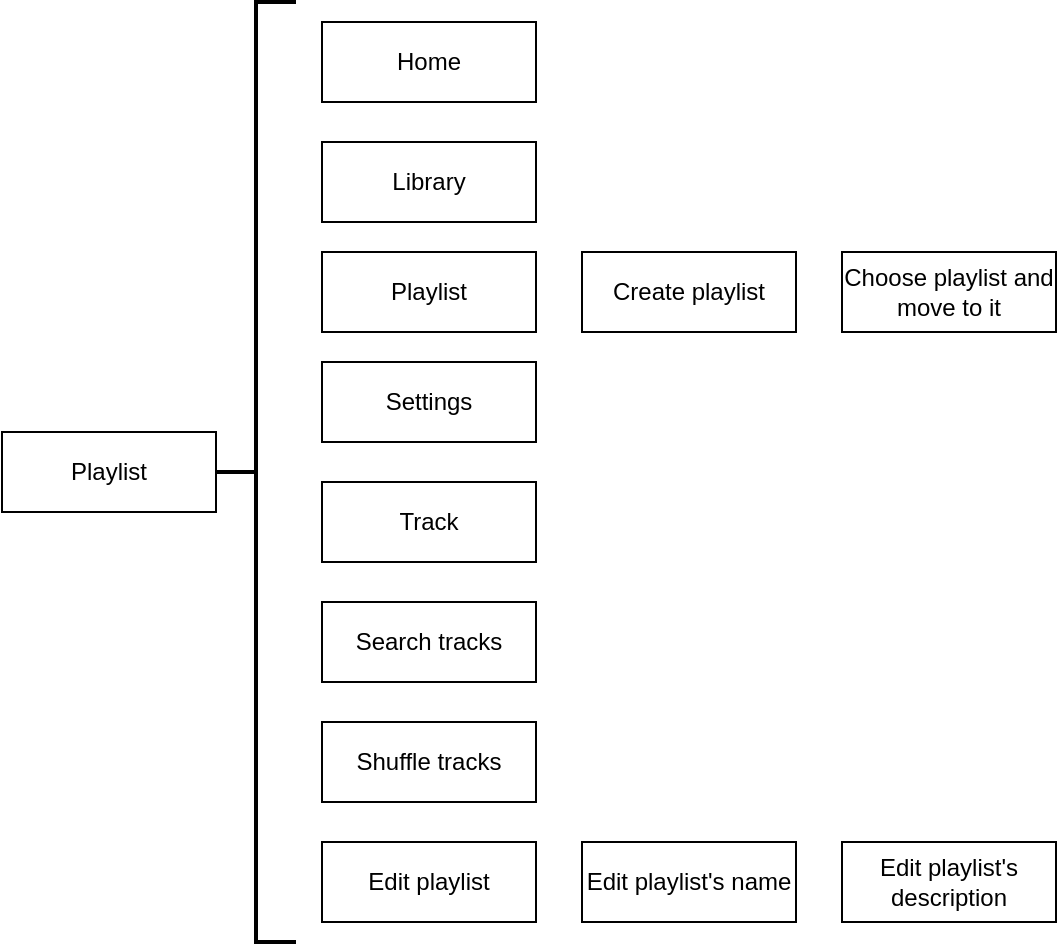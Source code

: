 <mxfile version="12.3.0" type="device" pages="1"><diagram id="Zzx3cYdNsmYqhE9zYs_l" name="Page-1"><mxGraphModel dx="1088" dy="519" grid="1" gridSize="10" guides="1" tooltips="1" connect="1" arrows="1" fold="1" page="1" pageScale="1" pageWidth="827" pageHeight="1169" math="0" shadow="0"><root><mxCell id="0"/><mxCell id="1" parent="0"/><mxCell id="FWjHkuy4wjgjQk0tnN4c-1" value="Playlist" style="rounded=0;whiteSpace=wrap;html=1;" vertex="1" parent="1"><mxGeometry y="285" width="107" height="40" as="geometry"/></mxCell><mxCell id="FWjHkuy4wjgjQk0tnN4c-2" value="Home" style="rounded=0;whiteSpace=wrap;html=1;" vertex="1" parent="1"><mxGeometry x="160" y="80" width="107" height="40" as="geometry"/></mxCell><mxCell id="FWjHkuy4wjgjQk0tnN4c-3" value="Library" style="rounded=0;whiteSpace=wrap;html=1;" vertex="1" parent="1"><mxGeometry x="160" y="140" width="107" height="40" as="geometry"/></mxCell><mxCell id="FWjHkuy4wjgjQk0tnN4c-4" value="Settings" style="rounded=0;whiteSpace=wrap;html=1;" vertex="1" parent="1"><mxGeometry x="160" y="250" width="107" height="40" as="geometry"/></mxCell><mxCell id="FWjHkuy4wjgjQk0tnN4c-6" value="Create playlist" style="rounded=0;whiteSpace=wrap;html=1;" vertex="1" parent="1"><mxGeometry x="290" y="195" width="107" height="40" as="geometry"/></mxCell><mxCell id="FWjHkuy4wjgjQk0tnN4c-7" value="Choose playlist and move to it" style="rounded=0;whiteSpace=wrap;html=1;" vertex="1" parent="1"><mxGeometry x="420" y="195" width="107" height="40" as="geometry"/></mxCell><mxCell id="FWjHkuy4wjgjQk0tnN4c-8" value="Search tracks" style="rounded=0;whiteSpace=wrap;html=1;" vertex="1" parent="1"><mxGeometry x="160" y="370" width="107" height="40" as="geometry"/></mxCell><mxCell id="FWjHkuy4wjgjQk0tnN4c-11" value="Track" style="rounded=0;whiteSpace=wrap;html=1;" vertex="1" parent="1"><mxGeometry x="160" y="310" width="107" height="40" as="geometry"/></mxCell><mxCell id="FWjHkuy4wjgjQk0tnN4c-22" value="" style="strokeWidth=2;html=1;shape=mxgraph.flowchart.annotation_2;align=left;labelPosition=right;pointerEvents=1;" vertex="1" parent="1"><mxGeometry x="107" y="70" width="40" height="470" as="geometry"/></mxCell><mxCell id="FWjHkuy4wjgjQk0tnN4c-25" value="Shuffle tracks" style="rounded=0;whiteSpace=wrap;html=1;" vertex="1" parent="1"><mxGeometry x="160" y="430" width="107" height="40" as="geometry"/></mxCell><mxCell id="FWjHkuy4wjgjQk0tnN4c-27" value="Playlist" style="rounded=0;whiteSpace=wrap;html=1;" vertex="1" parent="1"><mxGeometry x="160" y="195" width="107" height="40" as="geometry"/></mxCell><mxCell id="FWjHkuy4wjgjQk0tnN4c-28" value="Edit playlist" style="rounded=0;whiteSpace=wrap;html=1;" vertex="1" parent="1"><mxGeometry x="160" y="490" width="107" height="40" as="geometry"/></mxCell><mxCell id="FWjHkuy4wjgjQk0tnN4c-29" value="Edit playlist's name" style="rounded=0;whiteSpace=wrap;html=1;" vertex="1" parent="1"><mxGeometry x="290" y="490" width="107" height="40" as="geometry"/></mxCell><mxCell id="FWjHkuy4wjgjQk0tnN4c-30" value="Edit playlist's description" style="rounded=0;whiteSpace=wrap;html=1;" vertex="1" parent="1"><mxGeometry x="420" y="490" width="107" height="40" as="geometry"/></mxCell></root></mxGraphModel></diagram></mxfile>